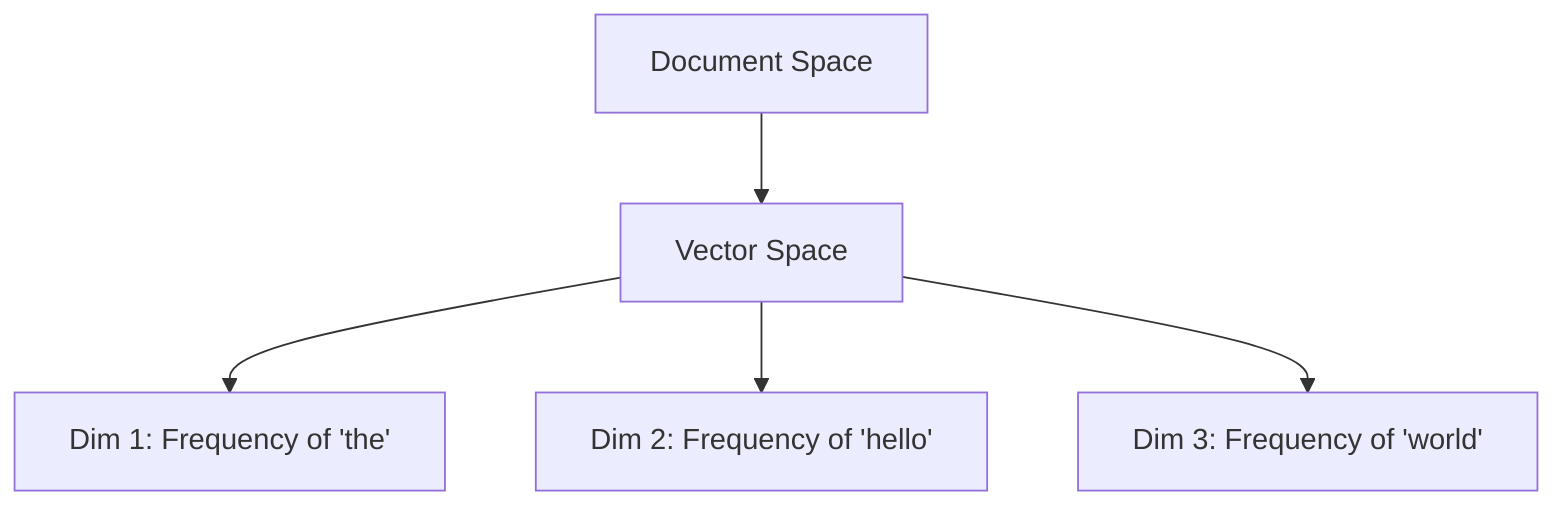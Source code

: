 graph TD
    A[Document Space] --> B[Vector Space]
    B --> C[Dim 1: Frequency of 'the']
    B --> D[Dim 2: Frequency of 'hello']
    B --> E[Dim 3: Frequency of 'world']